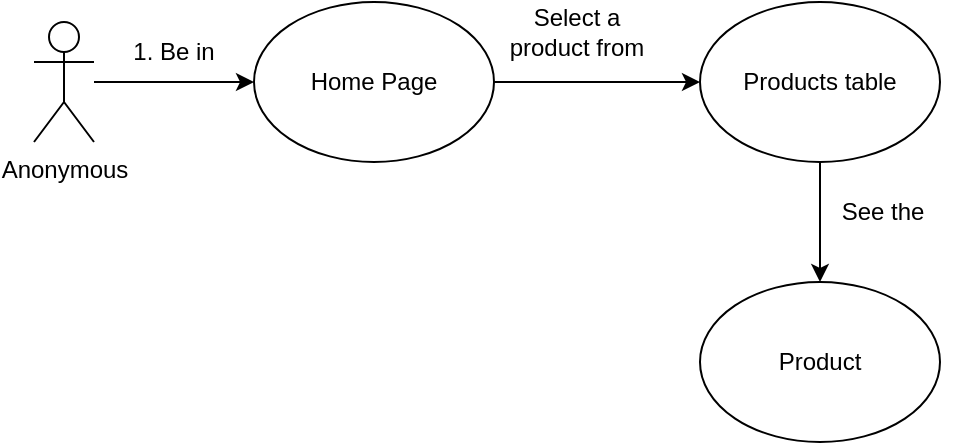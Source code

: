 <mxfile version="21.6.1" type="google">
  <diagram id="ASh3UsHFkmxA-TOTyOjV" name="Page-1">
    <mxGraphModel grid="1" page="1" gridSize="10" guides="1" tooltips="1" connect="1" arrows="1" fold="1" pageScale="1" pageWidth="827" pageHeight="1169" math="0" shadow="0">
      <root>
        <mxCell id="0" />
        <mxCell id="1" parent="0" />
        <mxCell id="QcUXpb_GQ7igvXcguA_p-1" style="edgeStyle=orthogonalEdgeStyle;rounded=0;orthogonalLoop=1;jettySize=auto;html=1;entryX=0;entryY=0.5;entryDx=0;entryDy=0;" edge="1" parent="1" source="QcUXpb_GQ7igvXcguA_p-2" target="QcUXpb_GQ7igvXcguA_p-4">
          <mxGeometry relative="1" as="geometry" />
        </mxCell>
        <mxCell id="QcUXpb_GQ7igvXcguA_p-2" value="Anonymous" style="shape=umlActor;verticalLabelPosition=bottom;verticalAlign=top;html=1;outlineConnect=0;" vertex="1" parent="1">
          <mxGeometry x="7" y="350" width="30" height="60" as="geometry" />
        </mxCell>
        <mxCell id="QcUXpb_GQ7igvXcguA_p-3" style="edgeStyle=orthogonalEdgeStyle;rounded=0;orthogonalLoop=1;jettySize=auto;html=1;entryX=0;entryY=0.5;entryDx=0;entryDy=0;" edge="1" parent="1" source="QcUXpb_GQ7igvXcguA_p-4" target="h11HXQlQABjswMAYKpN1-4">
          <mxGeometry relative="1" as="geometry">
            <mxPoint x="339" y="380" as="targetPoint" />
          </mxGeometry>
        </mxCell>
        <mxCell id="QcUXpb_GQ7igvXcguA_p-4" value="Home Page" style="ellipse;whiteSpace=wrap;html=1;" vertex="1" parent="1">
          <mxGeometry x="117" y="340" width="120" height="80" as="geometry" />
        </mxCell>
        <mxCell id="QcUXpb_GQ7igvXcguA_p-8" value="1. Be in" style="text;html=1;strokeColor=none;fillColor=none;align=center;verticalAlign=middle;whiteSpace=wrap;rounded=0;" vertex="1" parent="1">
          <mxGeometry x="47" y="350" width="60" height="30" as="geometry" />
        </mxCell>
        <mxCell id="QcUXpb_GQ7igvXcguA_p-9" value="Select a product from" style="text;html=1;strokeColor=none;fillColor=none;align=center;verticalAlign=middle;whiteSpace=wrap;rounded=0;" vertex="1" parent="1">
          <mxGeometry x="237" y="340" width="83" height="30" as="geometry" />
        </mxCell>
        <mxCell id="SYbRaeIqXz_BlVAcnttU-2" style="edgeStyle=orthogonalEdgeStyle;rounded=0;orthogonalLoop=1;jettySize=auto;html=1;exitX=0.5;exitY=1;exitDx=0;exitDy=0;entryX=0.5;entryY=0;entryDx=0;entryDy=0;" edge="1" parent="1" source="h11HXQlQABjswMAYKpN1-4" target="SYbRaeIqXz_BlVAcnttU-1">
          <mxGeometry relative="1" as="geometry" />
        </mxCell>
        <mxCell id="h11HXQlQABjswMAYKpN1-4" value="&lt;font face=&quot;helvetica&quot;&gt;Products table&lt;/font&gt;" style="ellipse;whiteSpace=wrap;html=1;" vertex="1" parent="1">
          <mxGeometry x="340" y="340" width="120" height="80" as="geometry" />
        </mxCell>
        <mxCell id="SYbRaeIqXz_BlVAcnttU-1" value="Product" style="ellipse;whiteSpace=wrap;html=1;" vertex="1" parent="1">
          <mxGeometry x="340" y="480" width="120" height="80" as="geometry" />
        </mxCell>
        <mxCell id="SYbRaeIqXz_BlVAcnttU-3" value="See the" style="text;html=1;strokeColor=none;fillColor=none;align=center;verticalAlign=middle;whiteSpace=wrap;rounded=0;" vertex="1" parent="1">
          <mxGeometry x="390" y="430" width="83" height="30" as="geometry" />
        </mxCell>
      </root>
    </mxGraphModel>
  </diagram>
</mxfile>
